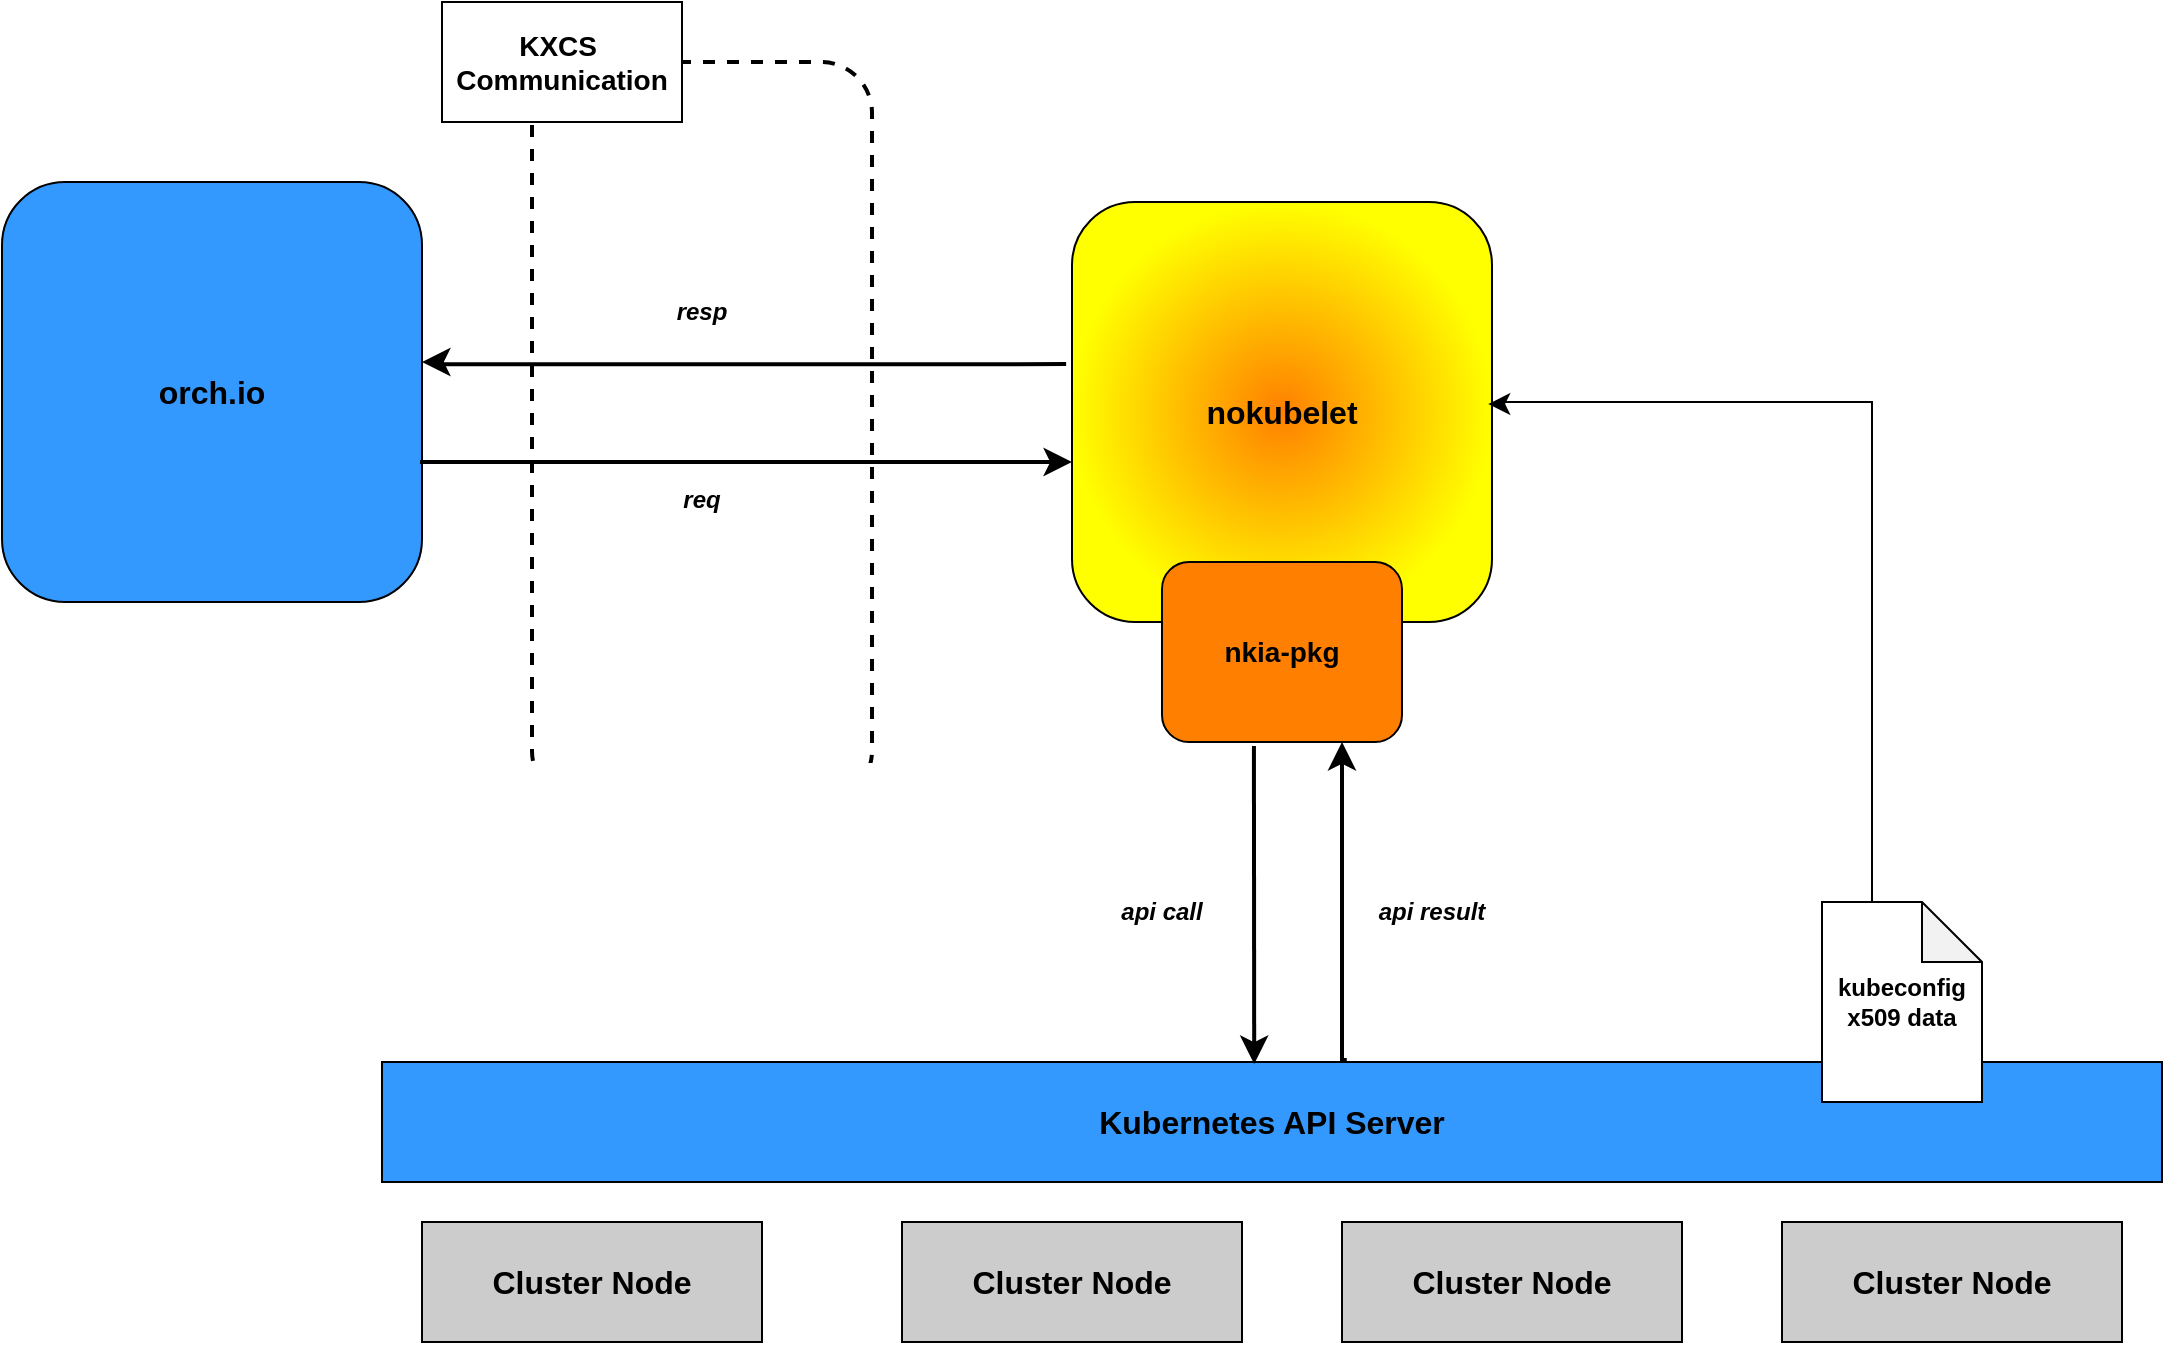 <mxfile version="24.2.1" type="device">
  <diagram name="페이지-1" id="7S5lTNuC7zaxYhMuyJxt">
    <mxGraphModel dx="1816" dy="1041" grid="1" gridSize="10" guides="1" tooltips="1" connect="1" arrows="1" fold="1" page="1" pageScale="1" pageWidth="1169" pageHeight="827" math="0" shadow="0">
      <root>
        <mxCell id="0" />
        <mxCell id="1" parent="0" />
        <mxCell id="tPTaoLydg7z53Rz1t_cY-1" value="Kubernetes API Server" style="rounded=0;whiteSpace=wrap;html=1;fontStyle=1;fontSize=16;fillColor=#3399FF;" parent="1" vertex="1">
          <mxGeometry x="240" y="680" width="890" height="60" as="geometry" />
        </mxCell>
        <mxCell id="tPTaoLydg7z53Rz1t_cY-5" value="Cluster Node" style="rounded=0;whiteSpace=wrap;html=1;fontStyle=1;fontSize=16;fillColor=#CCCCCC;" parent="1" vertex="1">
          <mxGeometry x="260" y="760" width="170" height="60" as="geometry" />
        </mxCell>
        <mxCell id="tPTaoLydg7z53Rz1t_cY-6" value="Cluster Node" style="rounded=0;whiteSpace=wrap;html=1;fontStyle=1;fontSize=16;fillColor=#CCCCCC;" parent="1" vertex="1">
          <mxGeometry x="500" y="760" width="170" height="60" as="geometry" />
        </mxCell>
        <mxCell id="tPTaoLydg7z53Rz1t_cY-7" value="Cluster Node" style="rounded=0;whiteSpace=wrap;html=1;fontStyle=1;fontSize=16;fillColor=#CCCCCC;" parent="1" vertex="1">
          <mxGeometry x="720" y="760" width="170" height="60" as="geometry" />
        </mxCell>
        <mxCell id="tPTaoLydg7z53Rz1t_cY-8" value="Cluster Node" style="rounded=0;whiteSpace=wrap;html=1;fontStyle=1;fontSize=16;fillColor=#CCCCCC;" parent="1" vertex="1">
          <mxGeometry x="940" y="760" width="170" height="60" as="geometry" />
        </mxCell>
        <mxCell id="tPTaoLydg7z53Rz1t_cY-9" value="nokubelet" style="rounded=1;whiteSpace=wrap;html=1;fontStyle=1;fontSize=16;fillColor=#FF8000;gradientColor=#FFFF00;gradientDirection=radial;" parent="1" vertex="1">
          <mxGeometry x="585" y="250" width="210" height="210" as="geometry" />
        </mxCell>
        <mxCell id="tPTaoLydg7z53Rz1t_cY-22" value="orch.io" style="rounded=1;whiteSpace=wrap;html=1;fontStyle=1;fontSize=16;fillColor=#3399FF;" parent="1" vertex="1">
          <mxGeometry x="50" y="240" width="210" height="210" as="geometry" />
        </mxCell>
        <mxCell id="zSPmoGMpx-8Bh3o-I_Jg-1" value="nkia-pkg" style="rounded=1;whiteSpace=wrap;html=1;fillColor=#FF8000;fontStyle=1;fontSize=14;" vertex="1" parent="1">
          <mxGeometry x="630" y="430" width="120" height="90" as="geometry" />
        </mxCell>
        <mxCell id="zSPmoGMpx-8Bh3o-I_Jg-2" value="" style="edgeStyle=segmentEdgeStyle;endArrow=classic;html=1;curved=0;rounded=0;endSize=8;startSize=8;strokeWidth=2;" edge="1" parent="1">
          <mxGeometry width="50" height="50" relative="1" as="geometry">
            <mxPoint x="259" y="380" as="sourcePoint" />
            <mxPoint x="585" y="380" as="targetPoint" />
            <Array as="points">
              <mxPoint x="259" y="380" />
              <mxPoint x="585" y="380" />
            </Array>
          </mxGeometry>
        </mxCell>
        <mxCell id="zSPmoGMpx-8Bh3o-I_Jg-3" value="" style="edgeStyle=segmentEdgeStyle;endArrow=classic;html=1;curved=0;rounded=0;endSize=8;startSize=8;exitX=-0.014;exitY=0.386;exitDx=0;exitDy=0;exitPerimeter=0;fontStyle=1;strokeWidth=2;" edge="1" parent="1" source="tPTaoLydg7z53Rz1t_cY-9">
          <mxGeometry width="50" height="50" relative="1" as="geometry">
            <mxPoint x="640" y="420" as="sourcePoint" />
            <mxPoint x="260" y="330" as="targetPoint" />
            <Array as="points">
              <mxPoint x="270" y="331" />
              <mxPoint x="270" y="330" />
            </Array>
          </mxGeometry>
        </mxCell>
        <mxCell id="zSPmoGMpx-8Bh3o-I_Jg-5" value="" style="edgeStyle=segmentEdgeStyle;endArrow=classic;html=1;curved=0;rounded=0;endSize=8;startSize=8;exitX=0.383;exitY=1.022;exitDx=0;exitDy=0;exitPerimeter=0;entryX=0.49;entryY=0.017;entryDx=0;entryDy=0;entryPerimeter=0;strokeWidth=2;" edge="1" parent="1" source="zSPmoGMpx-8Bh3o-I_Jg-1" target="tPTaoLydg7z53Rz1t_cY-1">
          <mxGeometry width="50" height="50" relative="1" as="geometry">
            <mxPoint x="600" y="510" as="sourcePoint" />
            <mxPoint x="650" y="460" as="targetPoint" />
          </mxGeometry>
        </mxCell>
        <mxCell id="zSPmoGMpx-8Bh3o-I_Jg-6" value="" style="edgeStyle=segmentEdgeStyle;endArrow=classic;html=1;curved=0;rounded=0;endSize=8;startSize=8;entryX=0.75;entryY=1;entryDx=0;entryDy=0;exitX=0.542;exitY=-0.017;exitDx=0;exitDy=0;exitPerimeter=0;strokeWidth=2;" edge="1" parent="1" source="tPTaoLydg7z53Rz1t_cY-1" target="zSPmoGMpx-8Bh3o-I_Jg-1">
          <mxGeometry width="50" height="50" relative="1" as="geometry">
            <mxPoint x="600" y="510" as="sourcePoint" />
            <mxPoint x="650" y="460" as="targetPoint" />
          </mxGeometry>
        </mxCell>
        <mxCell id="zSPmoGMpx-8Bh3o-I_Jg-7" value="resp" style="text;html=1;align=center;verticalAlign=middle;whiteSpace=wrap;rounded=0;fontStyle=3" vertex="1" parent="1">
          <mxGeometry x="370" y="290" width="60" height="30" as="geometry" />
        </mxCell>
        <mxCell id="zSPmoGMpx-8Bh3o-I_Jg-8" value="req" style="text;html=1;align=center;verticalAlign=middle;whiteSpace=wrap;rounded=0;fontStyle=3" vertex="1" parent="1">
          <mxGeometry x="370" y="384" width="60" height="30" as="geometry" />
        </mxCell>
        <mxCell id="zSPmoGMpx-8Bh3o-I_Jg-9" value="" style="rounded=1;whiteSpace=wrap;html=1;fillColor=none;dashed=1;strokeWidth=2;" vertex="1" parent="1">
          <mxGeometry x="315" y="180" width="170" height="370" as="geometry" />
        </mxCell>
        <mxCell id="zSPmoGMpx-8Bh3o-I_Jg-10" value="KXCS&amp;nbsp;&lt;div&gt;Communication&lt;/div&gt;" style="rounded=0;whiteSpace=wrap;html=1;fontStyle=1;fontSize=14;" vertex="1" parent="1">
          <mxGeometry x="270" y="150" width="120" height="60" as="geometry" />
        </mxCell>
        <mxCell id="zSPmoGMpx-8Bh3o-I_Jg-11" value="api call" style="text;html=1;align=center;verticalAlign=middle;whiteSpace=wrap;rounded=0;fontStyle=3" vertex="1" parent="1">
          <mxGeometry x="600" y="590" width="60" height="30" as="geometry" />
        </mxCell>
        <mxCell id="zSPmoGMpx-8Bh3o-I_Jg-12" value="api result" style="text;html=1;align=center;verticalAlign=middle;whiteSpace=wrap;rounded=0;fontStyle=3" vertex="1" parent="1">
          <mxGeometry x="735" y="590" width="60" height="30" as="geometry" />
        </mxCell>
        <mxCell id="zSPmoGMpx-8Bh3o-I_Jg-13" value="kubeconfig&lt;div&gt;x509 data&lt;/div&gt;" style="shape=note;whiteSpace=wrap;html=1;backgroundOutline=1;darkOpacity=0.05;fontStyle=1" vertex="1" parent="1">
          <mxGeometry x="960" y="600" width="80" height="100" as="geometry" />
        </mxCell>
        <mxCell id="zSPmoGMpx-8Bh3o-I_Jg-14" value="" style="edgeStyle=segmentEdgeStyle;endArrow=classic;html=1;curved=0;rounded=0;endSize=8;startSize=8;exitX=0;exitY=0;exitDx=25;exitDy=0;exitPerimeter=0;entryX=0.991;entryY=0.481;entryDx=0;entryDy=0;entryPerimeter=0;" edge="1" parent="1" source="zSPmoGMpx-8Bh3o-I_Jg-13" target="tPTaoLydg7z53Rz1t_cY-9">
          <mxGeometry width="50" height="50" relative="1" as="geometry">
            <mxPoint x="600" y="390" as="sourcePoint" />
            <mxPoint x="650" y="340" as="targetPoint" />
            <Array as="points">
              <mxPoint x="985" y="350" />
              <mxPoint x="800" y="350" />
            </Array>
          </mxGeometry>
        </mxCell>
      </root>
    </mxGraphModel>
  </diagram>
</mxfile>
